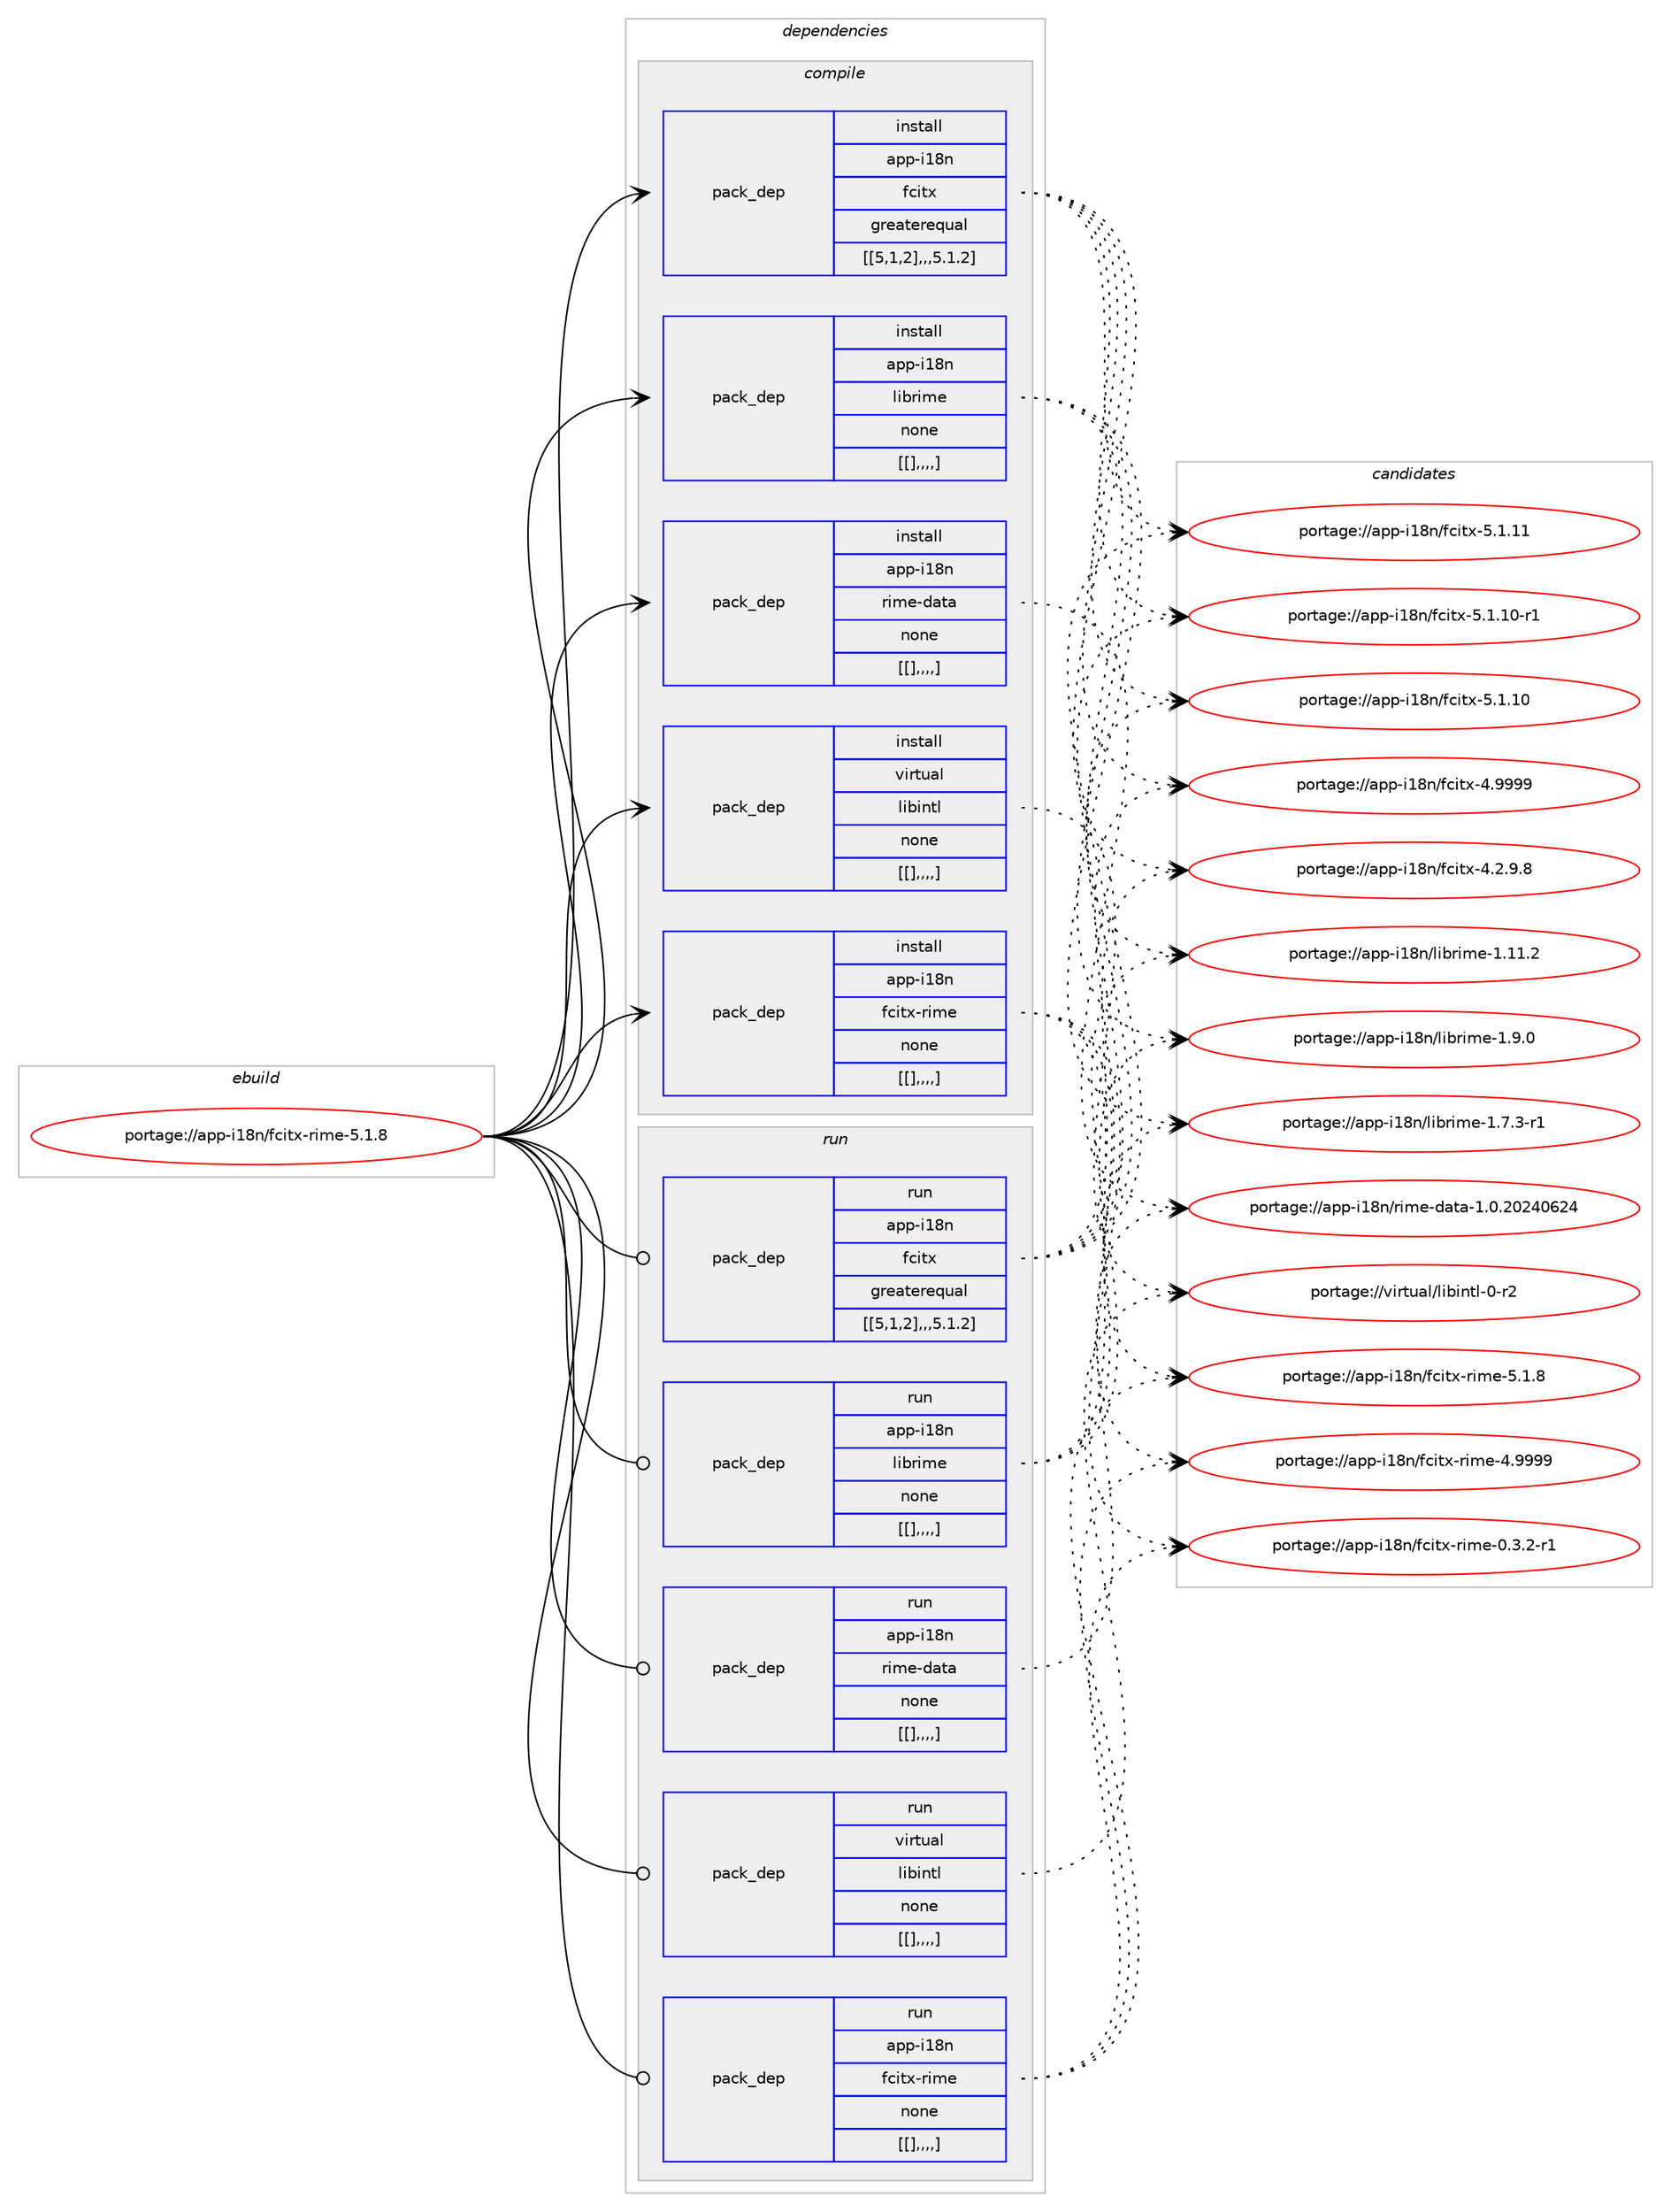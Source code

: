 digraph prolog {

# *************
# Graph options
# *************

newrank=true;
concentrate=true;
compound=true;
graph [rankdir=LR,fontname=Helvetica,fontsize=10,ranksep=1.5];#, ranksep=2.5, nodesep=0.2];
edge  [arrowhead=vee];
node  [fontname=Helvetica,fontsize=10];

# **********
# The ebuild
# **********

subgraph cluster_leftcol {
color=gray;
label=<<i>ebuild</i>>;
id [label="portage://app-i18n/fcitx-rime-5.1.8", color=red, width=4, href="../app-i18n/fcitx-rime-5.1.8.svg"];
}

# ****************
# The dependencies
# ****************

subgraph cluster_midcol {
color=gray;
label=<<i>dependencies</i>>;
subgraph cluster_compile {
fillcolor="#eeeeee";
style=filled;
label=<<i>compile</i>>;
subgraph pack26896 {
dependency39121 [label=<<TABLE BORDER="0" CELLBORDER="1" CELLSPACING="0" CELLPADDING="4" WIDTH="220"><TR><TD ROWSPAN="6" CELLPADDING="30">pack_dep</TD></TR><TR><TD WIDTH="110">install</TD></TR><TR><TD>app-i18n</TD></TR><TR><TD>fcitx</TD></TR><TR><TD>greaterequal</TD></TR><TR><TD>[[5,1,2],,,5.1.2]</TD></TR></TABLE>>, shape=none, color=blue];
}
id:e -> dependency39121:w [weight=20,style="solid",arrowhead="vee"];
subgraph pack26898 {
dependency39145 [label=<<TABLE BORDER="0" CELLBORDER="1" CELLSPACING="0" CELLPADDING="4" WIDTH="220"><TR><TD ROWSPAN="6" CELLPADDING="30">pack_dep</TD></TR><TR><TD WIDTH="110">install</TD></TR><TR><TD>app-i18n</TD></TR><TR><TD>librime</TD></TR><TR><TD>none</TD></TR><TR><TD>[[],,,,]</TD></TR></TABLE>>, shape=none, color=blue];
}
id:e -> dependency39145:w [weight=20,style="solid",arrowhead="vee"];
subgraph pack26985 {
dependency39250 [label=<<TABLE BORDER="0" CELLBORDER="1" CELLSPACING="0" CELLPADDING="4" WIDTH="220"><TR><TD ROWSPAN="6" CELLPADDING="30">pack_dep</TD></TR><TR><TD WIDTH="110">install</TD></TR><TR><TD>app-i18n</TD></TR><TR><TD>rime-data</TD></TR><TR><TD>none</TD></TR><TR><TD>[[],,,,]</TD></TR></TABLE>>, shape=none, color=blue];
}
id:e -> dependency39250:w [weight=20,style="solid",arrowhead="vee"];
subgraph pack26998 {
dependency39261 [label=<<TABLE BORDER="0" CELLBORDER="1" CELLSPACING="0" CELLPADDING="4" WIDTH="220"><TR><TD ROWSPAN="6" CELLPADDING="30">pack_dep</TD></TR><TR><TD WIDTH="110">install</TD></TR><TR><TD>virtual</TD></TR><TR><TD>libintl</TD></TR><TR><TD>none</TD></TR><TR><TD>[[],,,,]</TD></TR></TABLE>>, shape=none, color=blue];
}
id:e -> dependency39261:w [weight=20,style="solid",arrowhead="vee"];
subgraph pack27033 {
dependency39314 [label=<<TABLE BORDER="0" CELLBORDER="1" CELLSPACING="0" CELLPADDING="4" WIDTH="220"><TR><TD ROWSPAN="6" CELLPADDING="30">pack_dep</TD></TR><TR><TD WIDTH="110">install</TD></TR><TR><TD>app-i18n</TD></TR><TR><TD>fcitx-rime</TD></TR><TR><TD>none</TD></TR><TR><TD>[[],,,,]</TD></TR></TABLE>>, shape=none, color=blue];
}
id:e -> dependency39314:w [weight=20,style="solid",arrowhead="vee"];
}
subgraph cluster_compileandrun {
fillcolor="#eeeeee";
style=filled;
label=<<i>compile and run</i>>;
}
subgraph cluster_run {
fillcolor="#eeeeee";
style=filled;
label=<<i>run</i>>;
subgraph pack27038 {
dependency39368 [label=<<TABLE BORDER="0" CELLBORDER="1" CELLSPACING="0" CELLPADDING="4" WIDTH="220"><TR><TD ROWSPAN="6" CELLPADDING="30">pack_dep</TD></TR><TR><TD WIDTH="110">run</TD></TR><TR><TD>app-i18n</TD></TR><TR><TD>fcitx</TD></TR><TR><TD>greaterequal</TD></TR><TR><TD>[[5,1,2],,,5.1.2]</TD></TR></TABLE>>, shape=none, color=blue];
}
id:e -> dependency39368:w [weight=20,style="solid",arrowhead="odot"];
subgraph pack27076 {
dependency39434 [label=<<TABLE BORDER="0" CELLBORDER="1" CELLSPACING="0" CELLPADDING="4" WIDTH="220"><TR><TD ROWSPAN="6" CELLPADDING="30">pack_dep</TD></TR><TR><TD WIDTH="110">run</TD></TR><TR><TD>app-i18n</TD></TR><TR><TD>librime</TD></TR><TR><TD>none</TD></TR><TR><TD>[[],,,,]</TD></TR></TABLE>>, shape=none, color=blue];
}
id:e -> dependency39434:w [weight=20,style="solid",arrowhead="odot"];
subgraph pack27122 {
dependency39457 [label=<<TABLE BORDER="0" CELLBORDER="1" CELLSPACING="0" CELLPADDING="4" WIDTH="220"><TR><TD ROWSPAN="6" CELLPADDING="30">pack_dep</TD></TR><TR><TD WIDTH="110">run</TD></TR><TR><TD>app-i18n</TD></TR><TR><TD>rime-data</TD></TR><TR><TD>none</TD></TR><TR><TD>[[],,,,]</TD></TR></TABLE>>, shape=none, color=blue];
}
id:e -> dependency39457:w [weight=20,style="solid",arrowhead="odot"];
subgraph pack27136 {
dependency39461 [label=<<TABLE BORDER="0" CELLBORDER="1" CELLSPACING="0" CELLPADDING="4" WIDTH="220"><TR><TD ROWSPAN="6" CELLPADDING="30">pack_dep</TD></TR><TR><TD WIDTH="110">run</TD></TR><TR><TD>virtual</TD></TR><TR><TD>libintl</TD></TR><TR><TD>none</TD></TR><TR><TD>[[],,,,]</TD></TR></TABLE>>, shape=none, color=blue];
}
id:e -> dependency39461:w [weight=20,style="solid",arrowhead="odot"];
subgraph pack27139 {
dependency39480 [label=<<TABLE BORDER="0" CELLBORDER="1" CELLSPACING="0" CELLPADDING="4" WIDTH="220"><TR><TD ROWSPAN="6" CELLPADDING="30">pack_dep</TD></TR><TR><TD WIDTH="110">run</TD></TR><TR><TD>app-i18n</TD></TR><TR><TD>fcitx-rime</TD></TR><TR><TD>none</TD></TR><TR><TD>[[],,,,]</TD></TR></TABLE>>, shape=none, color=blue];
}
id:e -> dependency39480:w [weight=20,style="solid",arrowhead="odot"];
}
}

# **************
# The candidates
# **************

subgraph cluster_choices {
rank=same;
color=gray;
label=<<i>candidates</i>>;

subgraph choice23531 {
color=black;
nodesep=1;
choice97112112451054956110471029910511612045534649464949 [label="portage://app-i18n/fcitx-5.1.11", color=red, width=4,href="../app-i18n/fcitx-5.1.11.svg"];
choice971121124510549561104710299105116120455346494649484511449 [label="portage://app-i18n/fcitx-5.1.10-r1", color=red, width=4,href="../app-i18n/fcitx-5.1.10-r1.svg"];
choice97112112451054956110471029910511612045534649464948 [label="portage://app-i18n/fcitx-5.1.10", color=red, width=4,href="../app-i18n/fcitx-5.1.10.svg"];
choice97112112451054956110471029910511612045524657575757 [label="portage://app-i18n/fcitx-4.9999", color=red, width=4,href="../app-i18n/fcitx-4.9999.svg"];
choice9711211245105495611047102991051161204552465046574656 [label="portage://app-i18n/fcitx-4.2.9.8", color=red, width=4,href="../app-i18n/fcitx-4.2.9.8.svg"];
dependency39121:e -> choice97112112451054956110471029910511612045534649464949:w [style=dotted,weight="100"];
dependency39121:e -> choice971121124510549561104710299105116120455346494649484511449:w [style=dotted,weight="100"];
dependency39121:e -> choice97112112451054956110471029910511612045534649464948:w [style=dotted,weight="100"];
dependency39121:e -> choice97112112451054956110471029910511612045524657575757:w [style=dotted,weight="100"];
dependency39121:e -> choice9711211245105495611047102991051161204552465046574656:w [style=dotted,weight="100"];
}
subgraph choice23557 {
color=black;
nodesep=1;
choice97112112451054956110471081059811410510910145494649494650 [label="portage://app-i18n/librime-1.11.2", color=red, width=4,href="../app-i18n/librime-1.11.2.svg"];
choice971121124510549561104710810598114105109101454946574648 [label="portage://app-i18n/librime-1.9.0", color=red, width=4,href="../app-i18n/librime-1.9.0.svg"];
choice9711211245105495611047108105981141051091014549465546514511449 [label="portage://app-i18n/librime-1.7.3-r1", color=red, width=4,href="../app-i18n/librime-1.7.3-r1.svg"];
dependency39145:e -> choice97112112451054956110471081059811410510910145494649494650:w [style=dotted,weight="100"];
dependency39145:e -> choice971121124510549561104710810598114105109101454946574648:w [style=dotted,weight="100"];
dependency39145:e -> choice9711211245105495611047108105981141051091014549465546514511449:w [style=dotted,weight="100"];
}
subgraph choice23559 {
color=black;
nodesep=1;
choice971121124510549561104711410510910145100971169745494648465048505248545052 [label="portage://app-i18n/rime-data-1.0.20240624", color=red, width=4,href="../app-i18n/rime-data-1.0.20240624.svg"];
dependency39250:e -> choice971121124510549561104711410510910145100971169745494648465048505248545052:w [style=dotted,weight="100"];
}
subgraph choice23573 {
color=black;
nodesep=1;
choice11810511411611797108471081059810511011610845484511450 [label="portage://virtual/libintl-0-r2", color=red, width=4,href="../virtual/libintl-0-r2.svg"];
dependency39261:e -> choice11810511411611797108471081059810511011610845484511450:w [style=dotted,weight="100"];
}
subgraph choice23575 {
color=black;
nodesep=1;
choice97112112451054956110471029910511612045114105109101455346494656 [label="portage://app-i18n/fcitx-rime-5.1.8", color=red, width=4,href="../app-i18n/fcitx-rime-5.1.8.svg"];
choice9711211245105495611047102991051161204511410510910145524657575757 [label="portage://app-i18n/fcitx-rime-4.9999", color=red, width=4,href="../app-i18n/fcitx-rime-4.9999.svg"];
choice971121124510549561104710299105116120451141051091014548465146504511449 [label="portage://app-i18n/fcitx-rime-0.3.2-r1", color=red, width=4,href="../app-i18n/fcitx-rime-0.3.2-r1.svg"];
dependency39314:e -> choice97112112451054956110471029910511612045114105109101455346494656:w [style=dotted,weight="100"];
dependency39314:e -> choice9711211245105495611047102991051161204511410510910145524657575757:w [style=dotted,weight="100"];
dependency39314:e -> choice971121124510549561104710299105116120451141051091014548465146504511449:w [style=dotted,weight="100"];
}
subgraph choice23578 {
color=black;
nodesep=1;
choice97112112451054956110471029910511612045534649464949 [label="portage://app-i18n/fcitx-5.1.11", color=red, width=4,href="../app-i18n/fcitx-5.1.11.svg"];
choice971121124510549561104710299105116120455346494649484511449 [label="portage://app-i18n/fcitx-5.1.10-r1", color=red, width=4,href="../app-i18n/fcitx-5.1.10-r1.svg"];
choice97112112451054956110471029910511612045534649464948 [label="portage://app-i18n/fcitx-5.1.10", color=red, width=4,href="../app-i18n/fcitx-5.1.10.svg"];
choice97112112451054956110471029910511612045524657575757 [label="portage://app-i18n/fcitx-4.9999", color=red, width=4,href="../app-i18n/fcitx-4.9999.svg"];
choice9711211245105495611047102991051161204552465046574656 [label="portage://app-i18n/fcitx-4.2.9.8", color=red, width=4,href="../app-i18n/fcitx-4.2.9.8.svg"];
dependency39368:e -> choice97112112451054956110471029910511612045534649464949:w [style=dotted,weight="100"];
dependency39368:e -> choice971121124510549561104710299105116120455346494649484511449:w [style=dotted,weight="100"];
dependency39368:e -> choice97112112451054956110471029910511612045534649464948:w [style=dotted,weight="100"];
dependency39368:e -> choice97112112451054956110471029910511612045524657575757:w [style=dotted,weight="100"];
dependency39368:e -> choice9711211245105495611047102991051161204552465046574656:w [style=dotted,weight="100"];
}
subgraph choice23609 {
color=black;
nodesep=1;
choice97112112451054956110471081059811410510910145494649494650 [label="portage://app-i18n/librime-1.11.2", color=red, width=4,href="../app-i18n/librime-1.11.2.svg"];
choice971121124510549561104710810598114105109101454946574648 [label="portage://app-i18n/librime-1.9.0", color=red, width=4,href="../app-i18n/librime-1.9.0.svg"];
choice9711211245105495611047108105981141051091014549465546514511449 [label="portage://app-i18n/librime-1.7.3-r1", color=red, width=4,href="../app-i18n/librime-1.7.3-r1.svg"];
dependency39434:e -> choice97112112451054956110471081059811410510910145494649494650:w [style=dotted,weight="100"];
dependency39434:e -> choice971121124510549561104710810598114105109101454946574648:w [style=dotted,weight="100"];
dependency39434:e -> choice9711211245105495611047108105981141051091014549465546514511449:w [style=dotted,weight="100"];
}
subgraph choice23626 {
color=black;
nodesep=1;
choice971121124510549561104711410510910145100971169745494648465048505248545052 [label="portage://app-i18n/rime-data-1.0.20240624", color=red, width=4,href="../app-i18n/rime-data-1.0.20240624.svg"];
dependency39457:e -> choice971121124510549561104711410510910145100971169745494648465048505248545052:w [style=dotted,weight="100"];
}
subgraph choice23637 {
color=black;
nodesep=1;
choice11810511411611797108471081059810511011610845484511450 [label="portage://virtual/libintl-0-r2", color=red, width=4,href="../virtual/libintl-0-r2.svg"];
dependency39461:e -> choice11810511411611797108471081059810511011610845484511450:w [style=dotted,weight="100"];
}
subgraph choice23640 {
color=black;
nodesep=1;
choice97112112451054956110471029910511612045114105109101455346494656 [label="portage://app-i18n/fcitx-rime-5.1.8", color=red, width=4,href="../app-i18n/fcitx-rime-5.1.8.svg"];
choice9711211245105495611047102991051161204511410510910145524657575757 [label="portage://app-i18n/fcitx-rime-4.9999", color=red, width=4,href="../app-i18n/fcitx-rime-4.9999.svg"];
choice971121124510549561104710299105116120451141051091014548465146504511449 [label="portage://app-i18n/fcitx-rime-0.3.2-r1", color=red, width=4,href="../app-i18n/fcitx-rime-0.3.2-r1.svg"];
dependency39480:e -> choice97112112451054956110471029910511612045114105109101455346494656:w [style=dotted,weight="100"];
dependency39480:e -> choice9711211245105495611047102991051161204511410510910145524657575757:w [style=dotted,weight="100"];
dependency39480:e -> choice971121124510549561104710299105116120451141051091014548465146504511449:w [style=dotted,weight="100"];
}
}

}
